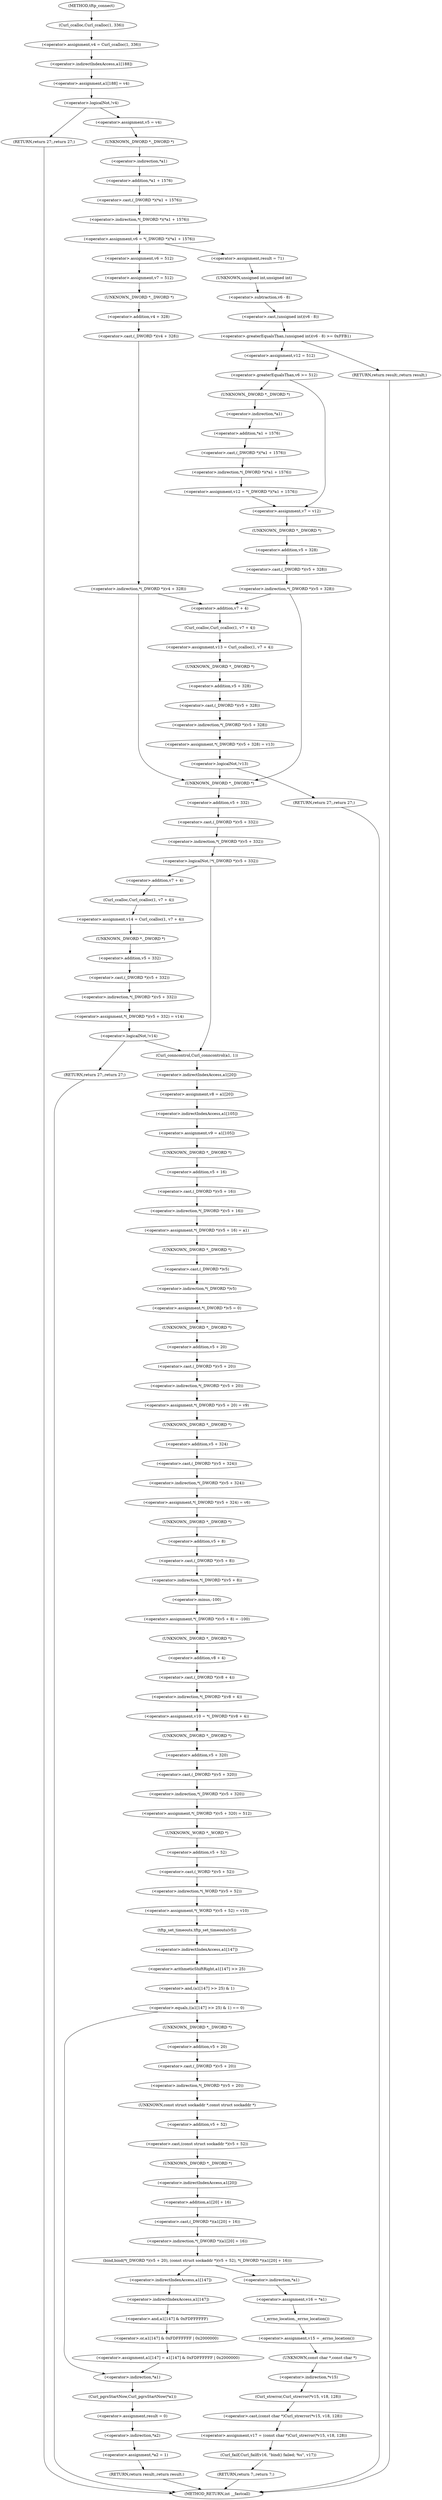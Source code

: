 digraph tftp_connect {  
"1000135" [label = "(<operator>.assignment,v4 = Curl_ccalloc(1, 336))" ]
"1000137" [label = "(Curl_ccalloc,Curl_ccalloc(1, 336))" ]
"1000140" [label = "(<operator>.assignment,a1[188] = v4)" ]
"1000141" [label = "(<operator>.indirectIndexAccess,a1[188])" ]
"1000146" [label = "(<operator>.logicalNot,!v4)" ]
"1000148" [label = "(RETURN,return 27;,return 27;)" ]
"1000150" [label = "(<operator>.assignment,v5 = v4)" ]
"1000153" [label = "(<operator>.assignment,v6 = *(_DWORD *)(*a1 + 1576))" ]
"1000155" [label = "(<operator>.indirection,*(_DWORD *)(*a1 + 1576))" ]
"1000156" [label = "(<operator>.cast,(_DWORD *)(*a1 + 1576))" ]
"1000157" [label = "(UNKNOWN,_DWORD *,_DWORD *)" ]
"1000158" [label = "(<operator>.addition,*a1 + 1576)" ]
"1000159" [label = "(<operator>.indirection,*a1)" ]
"1000165" [label = "(<operator>.assignment,result = 71)" ]
"1000169" [label = "(<operator>.greaterEqualsThan,(unsigned int)(v6 - 8) >= 0xFFB1)" ]
"1000170" [label = "(<operator>.cast,(unsigned int)(v6 - 8))" ]
"1000171" [label = "(UNKNOWN,unsigned int,unsigned int)" ]
"1000172" [label = "(<operator>.subtraction,v6 - 8)" ]
"1000176" [label = "(RETURN,return result;,return result;)" ]
"1000178" [label = "(<operator>.assignment,v12 = 512)" ]
"1000182" [label = "(<operator>.greaterEqualsThan,v6 >= 512)" ]
"1000185" [label = "(<operator>.assignment,v12 = *(_DWORD *)(*a1 + 1576))" ]
"1000187" [label = "(<operator>.indirection,*(_DWORD *)(*a1 + 1576))" ]
"1000188" [label = "(<operator>.cast,(_DWORD *)(*a1 + 1576))" ]
"1000189" [label = "(UNKNOWN,_DWORD *,_DWORD *)" ]
"1000190" [label = "(<operator>.addition,*a1 + 1576)" ]
"1000191" [label = "(<operator>.indirection,*a1)" ]
"1000194" [label = "(<operator>.assignment,v7 = v12)" ]
"1000198" [label = "(<operator>.indirection,*(_DWORD *)(v5 + 328))" ]
"1000199" [label = "(<operator>.cast,(_DWORD *)(v5 + 328))" ]
"1000200" [label = "(UNKNOWN,_DWORD *,_DWORD *)" ]
"1000201" [label = "(<operator>.addition,v5 + 328)" ]
"1000207" [label = "(<operator>.assignment,v6 = 512)" ]
"1000210" [label = "(<operator>.assignment,v7 = 512)" ]
"1000214" [label = "(<operator>.indirection,*(_DWORD *)(v4 + 328))" ]
"1000215" [label = "(<operator>.cast,(_DWORD *)(v4 + 328))" ]
"1000216" [label = "(UNKNOWN,_DWORD *,_DWORD *)" ]
"1000217" [label = "(<operator>.addition,v4 + 328)" ]
"1000221" [label = "(<operator>.assignment,v13 = Curl_ccalloc(1, v7 + 4))" ]
"1000223" [label = "(Curl_ccalloc,Curl_ccalloc(1, v7 + 4))" ]
"1000225" [label = "(<operator>.addition,v7 + 4)" ]
"1000228" [label = "(<operator>.assignment,*(_DWORD *)(v5 + 328) = v13)" ]
"1000229" [label = "(<operator>.indirection,*(_DWORD *)(v5 + 328))" ]
"1000230" [label = "(<operator>.cast,(_DWORD *)(v5 + 328))" ]
"1000231" [label = "(UNKNOWN,_DWORD *,_DWORD *)" ]
"1000232" [label = "(<operator>.addition,v5 + 328)" ]
"1000237" [label = "(<operator>.logicalNot,!v13)" ]
"1000239" [label = "(RETURN,return 27;,return 27;)" ]
"1000243" [label = "(<operator>.logicalNot,!*(_DWORD *)(v5 + 332))" ]
"1000244" [label = "(<operator>.indirection,*(_DWORD *)(v5 + 332))" ]
"1000245" [label = "(<operator>.cast,(_DWORD *)(v5 + 332))" ]
"1000246" [label = "(UNKNOWN,_DWORD *,_DWORD *)" ]
"1000247" [label = "(<operator>.addition,v5 + 332)" ]
"1000251" [label = "(<operator>.assignment,v14 = Curl_ccalloc(1, v7 + 4))" ]
"1000253" [label = "(Curl_ccalloc,Curl_ccalloc(1, v7 + 4))" ]
"1000255" [label = "(<operator>.addition,v7 + 4)" ]
"1000258" [label = "(<operator>.assignment,*(_DWORD *)(v5 + 332) = v14)" ]
"1000259" [label = "(<operator>.indirection,*(_DWORD *)(v5 + 332))" ]
"1000260" [label = "(<operator>.cast,(_DWORD *)(v5 + 332))" ]
"1000261" [label = "(UNKNOWN,_DWORD *,_DWORD *)" ]
"1000262" [label = "(<operator>.addition,v5 + 332)" ]
"1000267" [label = "(<operator>.logicalNot,!v14)" ]
"1000269" [label = "(RETURN,return 27;,return 27;)" ]
"1000271" [label = "(Curl_conncontrol,Curl_conncontrol(a1, 1))" ]
"1000274" [label = "(<operator>.assignment,v8 = a1[20])" ]
"1000276" [label = "(<operator>.indirectIndexAccess,a1[20])" ]
"1000279" [label = "(<operator>.assignment,v9 = a1[105])" ]
"1000281" [label = "(<operator>.indirectIndexAccess,a1[105])" ]
"1000284" [label = "(<operator>.assignment,*(_DWORD *)(v5 + 16) = a1)" ]
"1000285" [label = "(<operator>.indirection,*(_DWORD *)(v5 + 16))" ]
"1000286" [label = "(<operator>.cast,(_DWORD *)(v5 + 16))" ]
"1000287" [label = "(UNKNOWN,_DWORD *,_DWORD *)" ]
"1000288" [label = "(<operator>.addition,v5 + 16)" ]
"1000292" [label = "(<operator>.assignment,*(_DWORD *)v5 = 0)" ]
"1000293" [label = "(<operator>.indirection,*(_DWORD *)v5)" ]
"1000294" [label = "(<operator>.cast,(_DWORD *)v5)" ]
"1000295" [label = "(UNKNOWN,_DWORD *,_DWORD *)" ]
"1000298" [label = "(<operator>.assignment,*(_DWORD *)(v5 + 20) = v9)" ]
"1000299" [label = "(<operator>.indirection,*(_DWORD *)(v5 + 20))" ]
"1000300" [label = "(<operator>.cast,(_DWORD *)(v5 + 20))" ]
"1000301" [label = "(UNKNOWN,_DWORD *,_DWORD *)" ]
"1000302" [label = "(<operator>.addition,v5 + 20)" ]
"1000306" [label = "(<operator>.assignment,*(_DWORD *)(v5 + 324) = v6)" ]
"1000307" [label = "(<operator>.indirection,*(_DWORD *)(v5 + 324))" ]
"1000308" [label = "(<operator>.cast,(_DWORD *)(v5 + 324))" ]
"1000309" [label = "(UNKNOWN,_DWORD *,_DWORD *)" ]
"1000310" [label = "(<operator>.addition,v5 + 324)" ]
"1000314" [label = "(<operator>.assignment,*(_DWORD *)(v5 + 8) = -100)" ]
"1000315" [label = "(<operator>.indirection,*(_DWORD *)(v5 + 8))" ]
"1000316" [label = "(<operator>.cast,(_DWORD *)(v5 + 8))" ]
"1000317" [label = "(UNKNOWN,_DWORD *,_DWORD *)" ]
"1000318" [label = "(<operator>.addition,v5 + 8)" ]
"1000321" [label = "(<operator>.minus,-100)" ]
"1000323" [label = "(<operator>.assignment,v10 = *(_DWORD *)(v8 + 4))" ]
"1000325" [label = "(<operator>.indirection,*(_DWORD *)(v8 + 4))" ]
"1000326" [label = "(<operator>.cast,(_DWORD *)(v8 + 4))" ]
"1000327" [label = "(UNKNOWN,_DWORD *,_DWORD *)" ]
"1000328" [label = "(<operator>.addition,v8 + 4)" ]
"1000331" [label = "(<operator>.assignment,*(_DWORD *)(v5 + 320) = 512)" ]
"1000332" [label = "(<operator>.indirection,*(_DWORD *)(v5 + 320))" ]
"1000333" [label = "(<operator>.cast,(_DWORD *)(v5 + 320))" ]
"1000334" [label = "(UNKNOWN,_DWORD *,_DWORD *)" ]
"1000335" [label = "(<operator>.addition,v5 + 320)" ]
"1000339" [label = "(<operator>.assignment,*(_WORD *)(v5 + 52) = v10)" ]
"1000340" [label = "(<operator>.indirection,*(_WORD *)(v5 + 52))" ]
"1000341" [label = "(<operator>.cast,(_WORD *)(v5 + 52))" ]
"1000342" [label = "(UNKNOWN,_WORD *,_WORD *)" ]
"1000343" [label = "(<operator>.addition,v5 + 52)" ]
"1000347" [label = "(tftp_set_timeouts,tftp_set_timeouts(v5))" ]
"1000350" [label = "(<operator>.equals,((a1[147] >> 25) & 1) == 0)" ]
"1000351" [label = "(<operator>.and,(a1[147] >> 25) & 1)" ]
"1000352" [label = "(<operator>.arithmeticShiftRight,a1[147] >> 25)" ]
"1000353" [label = "(<operator>.indirectIndexAccess,a1[147])" ]
"1000361" [label = "(bind,bind(*(_DWORD *)(v5 + 20), (const struct sockaddr *)(v5 + 52), *(_DWORD *)(a1[20] + 16)))" ]
"1000362" [label = "(<operator>.indirection,*(_DWORD *)(v5 + 20))" ]
"1000363" [label = "(<operator>.cast,(_DWORD *)(v5 + 20))" ]
"1000364" [label = "(UNKNOWN,_DWORD *,_DWORD *)" ]
"1000365" [label = "(<operator>.addition,v5 + 20)" ]
"1000368" [label = "(<operator>.cast,(const struct sockaddr *)(v5 + 52))" ]
"1000369" [label = "(UNKNOWN,const struct sockaddr *,const struct sockaddr *)" ]
"1000370" [label = "(<operator>.addition,v5 + 52)" ]
"1000373" [label = "(<operator>.indirection,*(_DWORD *)(a1[20] + 16))" ]
"1000374" [label = "(<operator>.cast,(_DWORD *)(a1[20] + 16))" ]
"1000375" [label = "(UNKNOWN,_DWORD *,_DWORD *)" ]
"1000376" [label = "(<operator>.addition,a1[20] + 16)" ]
"1000377" [label = "(<operator>.indirectIndexAccess,a1[20])" ]
"1000382" [label = "(<operator>.assignment,v16 = *a1)" ]
"1000384" [label = "(<operator>.indirection,*a1)" ]
"1000386" [label = "(<operator>.assignment,v15 = _errno_location())" ]
"1000388" [label = "(_errno_location,_errno_location())" ]
"1000389" [label = "(<operator>.assignment,v17 = (const char *)Curl_strerror(*v15, v18, 128))" ]
"1000391" [label = "(<operator>.cast,(const char *)Curl_strerror(*v15, v18, 128))" ]
"1000392" [label = "(UNKNOWN,const char *,const char *)" ]
"1000393" [label = "(Curl_strerror,Curl_strerror(*v15, v18, 128))" ]
"1000394" [label = "(<operator>.indirection,*v15)" ]
"1000398" [label = "(Curl_failf,Curl_failf(v16, \"bind() failed; %s\", v17))" ]
"1000402" [label = "(RETURN,return 7;,return 7;)" ]
"1000404" [label = "(<operator>.assignment,a1[147] = a1[147] & 0xFDFFFFFF | 0x2000000)" ]
"1000405" [label = "(<operator>.indirectIndexAccess,a1[147])" ]
"1000408" [label = "(<operator>.or,a1[147] & 0xFDFFFFFF | 0x2000000)" ]
"1000409" [label = "(<operator>.and,a1[147] & 0xFDFFFFFF)" ]
"1000410" [label = "(<operator>.indirectIndexAccess,a1[147])" ]
"1000415" [label = "(Curl_pgrsStartNow,Curl_pgrsStartNow(*a1))" ]
"1000416" [label = "(<operator>.indirection,*a1)" ]
"1000418" [label = "(<operator>.assignment,result = 0)" ]
"1000421" [label = "(<operator>.assignment,*a2 = 1)" ]
"1000422" [label = "(<operator>.indirection,*a2)" ]
"1000425" [label = "(RETURN,return result;,return result;)" ]
"1000116" [label = "(METHOD,tftp_connect)" ]
"1000427" [label = "(METHOD_RETURN,int __fastcall)" ]
  "1000135" -> "1000141" 
  "1000137" -> "1000135" 
  "1000140" -> "1000146" 
  "1000141" -> "1000140" 
  "1000146" -> "1000148" 
  "1000146" -> "1000150" 
  "1000148" -> "1000427" 
  "1000150" -> "1000157" 
  "1000153" -> "1000165" 
  "1000153" -> "1000207" 
  "1000155" -> "1000153" 
  "1000156" -> "1000155" 
  "1000157" -> "1000159" 
  "1000158" -> "1000156" 
  "1000159" -> "1000158" 
  "1000165" -> "1000171" 
  "1000169" -> "1000176" 
  "1000169" -> "1000178" 
  "1000170" -> "1000169" 
  "1000171" -> "1000172" 
  "1000172" -> "1000170" 
  "1000176" -> "1000427" 
  "1000178" -> "1000182" 
  "1000182" -> "1000189" 
  "1000182" -> "1000194" 
  "1000185" -> "1000194" 
  "1000187" -> "1000185" 
  "1000188" -> "1000187" 
  "1000189" -> "1000191" 
  "1000190" -> "1000188" 
  "1000191" -> "1000190" 
  "1000194" -> "1000200" 
  "1000198" -> "1000246" 
  "1000198" -> "1000225" 
  "1000199" -> "1000198" 
  "1000200" -> "1000201" 
  "1000201" -> "1000199" 
  "1000207" -> "1000210" 
  "1000210" -> "1000216" 
  "1000214" -> "1000246" 
  "1000214" -> "1000225" 
  "1000215" -> "1000214" 
  "1000216" -> "1000217" 
  "1000217" -> "1000215" 
  "1000221" -> "1000231" 
  "1000223" -> "1000221" 
  "1000225" -> "1000223" 
  "1000228" -> "1000237" 
  "1000229" -> "1000228" 
  "1000230" -> "1000229" 
  "1000231" -> "1000232" 
  "1000232" -> "1000230" 
  "1000237" -> "1000239" 
  "1000237" -> "1000246" 
  "1000239" -> "1000427" 
  "1000243" -> "1000255" 
  "1000243" -> "1000271" 
  "1000244" -> "1000243" 
  "1000245" -> "1000244" 
  "1000246" -> "1000247" 
  "1000247" -> "1000245" 
  "1000251" -> "1000261" 
  "1000253" -> "1000251" 
  "1000255" -> "1000253" 
  "1000258" -> "1000267" 
  "1000259" -> "1000258" 
  "1000260" -> "1000259" 
  "1000261" -> "1000262" 
  "1000262" -> "1000260" 
  "1000267" -> "1000269" 
  "1000267" -> "1000271" 
  "1000269" -> "1000427" 
  "1000271" -> "1000276" 
  "1000274" -> "1000281" 
  "1000276" -> "1000274" 
  "1000279" -> "1000287" 
  "1000281" -> "1000279" 
  "1000284" -> "1000295" 
  "1000285" -> "1000284" 
  "1000286" -> "1000285" 
  "1000287" -> "1000288" 
  "1000288" -> "1000286" 
  "1000292" -> "1000301" 
  "1000293" -> "1000292" 
  "1000294" -> "1000293" 
  "1000295" -> "1000294" 
  "1000298" -> "1000309" 
  "1000299" -> "1000298" 
  "1000300" -> "1000299" 
  "1000301" -> "1000302" 
  "1000302" -> "1000300" 
  "1000306" -> "1000317" 
  "1000307" -> "1000306" 
  "1000308" -> "1000307" 
  "1000309" -> "1000310" 
  "1000310" -> "1000308" 
  "1000314" -> "1000327" 
  "1000315" -> "1000321" 
  "1000316" -> "1000315" 
  "1000317" -> "1000318" 
  "1000318" -> "1000316" 
  "1000321" -> "1000314" 
  "1000323" -> "1000334" 
  "1000325" -> "1000323" 
  "1000326" -> "1000325" 
  "1000327" -> "1000328" 
  "1000328" -> "1000326" 
  "1000331" -> "1000342" 
  "1000332" -> "1000331" 
  "1000333" -> "1000332" 
  "1000334" -> "1000335" 
  "1000335" -> "1000333" 
  "1000339" -> "1000347" 
  "1000340" -> "1000339" 
  "1000341" -> "1000340" 
  "1000342" -> "1000343" 
  "1000343" -> "1000341" 
  "1000347" -> "1000353" 
  "1000350" -> "1000364" 
  "1000350" -> "1000416" 
  "1000351" -> "1000350" 
  "1000352" -> "1000351" 
  "1000353" -> "1000352" 
  "1000361" -> "1000384" 
  "1000361" -> "1000405" 
  "1000362" -> "1000369" 
  "1000363" -> "1000362" 
  "1000364" -> "1000365" 
  "1000365" -> "1000363" 
  "1000368" -> "1000375" 
  "1000369" -> "1000370" 
  "1000370" -> "1000368" 
  "1000373" -> "1000361" 
  "1000374" -> "1000373" 
  "1000375" -> "1000377" 
  "1000376" -> "1000374" 
  "1000377" -> "1000376" 
  "1000382" -> "1000388" 
  "1000384" -> "1000382" 
  "1000386" -> "1000392" 
  "1000388" -> "1000386" 
  "1000389" -> "1000398" 
  "1000391" -> "1000389" 
  "1000392" -> "1000394" 
  "1000393" -> "1000391" 
  "1000394" -> "1000393" 
  "1000398" -> "1000402" 
  "1000402" -> "1000427" 
  "1000404" -> "1000416" 
  "1000405" -> "1000410" 
  "1000408" -> "1000404" 
  "1000409" -> "1000408" 
  "1000410" -> "1000409" 
  "1000415" -> "1000418" 
  "1000416" -> "1000415" 
  "1000418" -> "1000422" 
  "1000421" -> "1000425" 
  "1000422" -> "1000421" 
  "1000425" -> "1000427" 
  "1000116" -> "1000137" 
}

